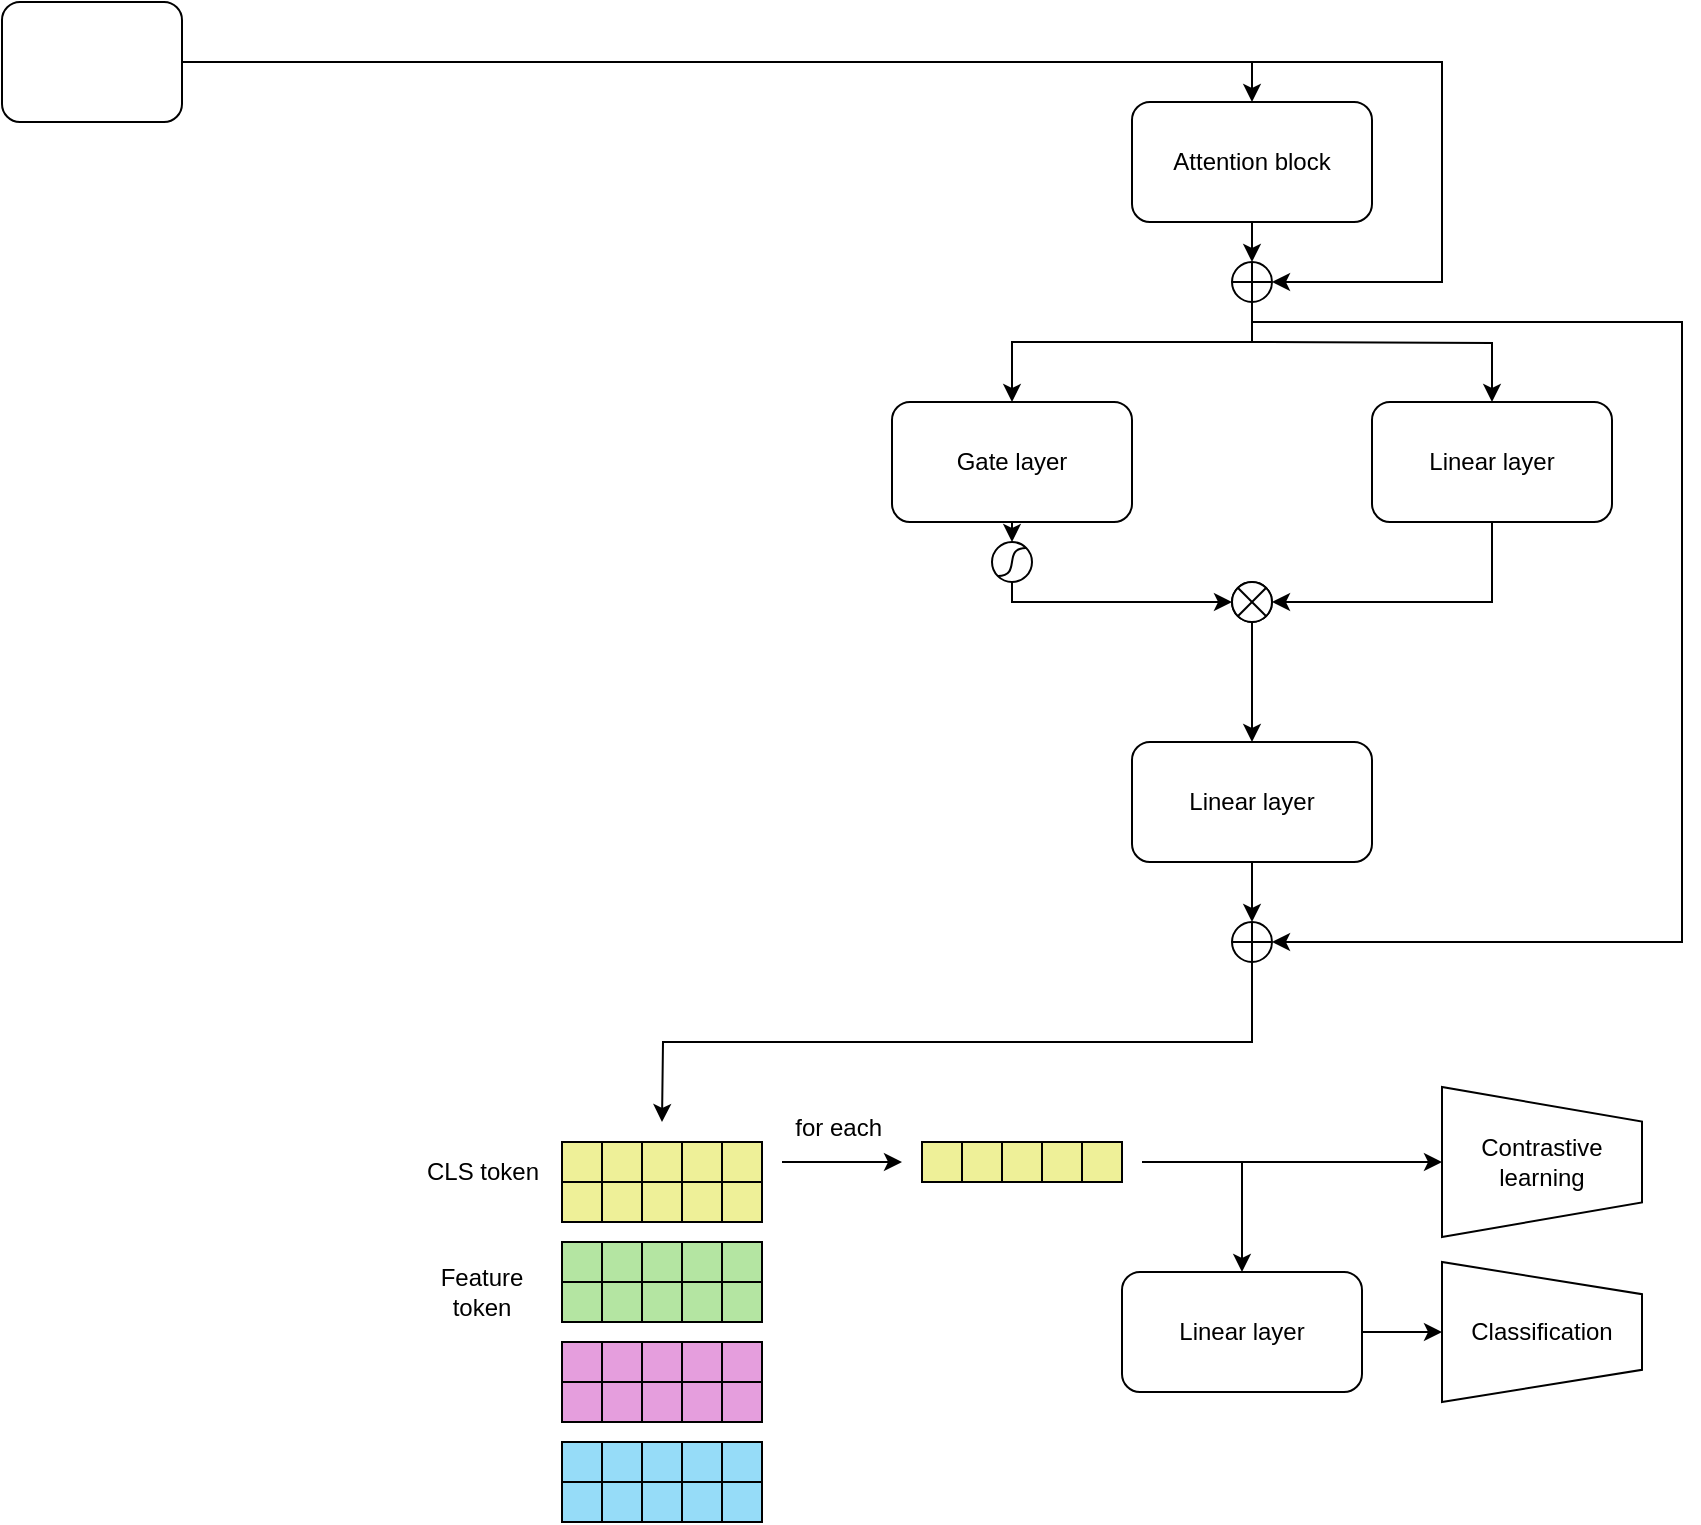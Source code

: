 <mxfile version="26.0.16">
  <diagram name="Page-1" id="VYNopzWsXOPkZ_Rhxfwm">
    <mxGraphModel dx="1775" dy="535" grid="1" gridSize="10" guides="1" tooltips="1" connect="1" arrows="1" fold="1" page="1" pageScale="1" pageWidth="850" pageHeight="1100" math="0" shadow="0">
      <root>
        <mxCell id="0" />
        <mxCell id="1" parent="0" />
        <mxCell id="lj117l4O_4laCSOWSe7Z-11" style="edgeStyle=none;rounded=0;orthogonalLoop=1;jettySize=auto;html=1;exitX=0.5;exitY=1;exitDx=0;exitDy=0;entryX=0.5;entryY=0;entryDx=0;entryDy=0;" edge="1" parent="1" source="lj117l4O_4laCSOWSe7Z-1" target="lj117l4O_4laCSOWSe7Z-10">
          <mxGeometry relative="1" as="geometry" />
        </mxCell>
        <mxCell id="lj117l4O_4laCSOWSe7Z-1" value="Attention block" style="rounded=1;whiteSpace=wrap;html=1;" vertex="1" parent="1">
          <mxGeometry x="365" y="130" width="120" height="60" as="geometry" />
        </mxCell>
        <mxCell id="lj117l4O_4laCSOWSe7Z-17" style="edgeStyle=orthogonalEdgeStyle;rounded=0;orthogonalLoop=1;jettySize=auto;html=1;exitX=0.5;exitY=1;exitDx=0;exitDy=0;entryX=1;entryY=0.5;entryDx=0;entryDy=0;" edge="1" parent="1" source="lj117l4O_4laCSOWSe7Z-2" target="lj117l4O_4laCSOWSe7Z-15">
          <mxGeometry relative="1" as="geometry" />
        </mxCell>
        <mxCell id="lj117l4O_4laCSOWSe7Z-2" value="Linear layer" style="rounded=1;whiteSpace=wrap;html=1;" vertex="1" parent="1">
          <mxGeometry x="485" y="280" width="120" height="60" as="geometry" />
        </mxCell>
        <mxCell id="lj117l4O_4laCSOWSe7Z-3" value="Gate layer" style="rounded=1;whiteSpace=wrap;html=1;" vertex="1" parent="1">
          <mxGeometry x="245" y="280" width="120" height="60" as="geometry" />
        </mxCell>
        <mxCell id="lj117l4O_4laCSOWSe7Z-20" style="edgeStyle=none;rounded=0;orthogonalLoop=1;jettySize=auto;html=1;exitX=0.5;exitY=1;exitDx=0;exitDy=0;entryX=0.5;entryY=0;entryDx=0;entryDy=0;" edge="1" parent="1" source="lj117l4O_4laCSOWSe7Z-4" target="lj117l4O_4laCSOWSe7Z-19">
          <mxGeometry relative="1" as="geometry" />
        </mxCell>
        <mxCell id="lj117l4O_4laCSOWSe7Z-4" value="Linear layer" style="rounded=1;whiteSpace=wrap;html=1;" vertex="1" parent="1">
          <mxGeometry x="365" y="450" width="120" height="60" as="geometry" />
        </mxCell>
        <mxCell id="lj117l4O_4laCSOWSe7Z-7" style="edgeStyle=orthogonalEdgeStyle;rounded=0;orthogonalLoop=1;jettySize=auto;html=1;exitX=1;exitY=0.5;exitDx=0;exitDy=0;entryX=0.5;entryY=0;entryDx=0;entryDy=0;" edge="1" parent="1" source="lj117l4O_4laCSOWSe7Z-6" target="lj117l4O_4laCSOWSe7Z-1">
          <mxGeometry relative="1" as="geometry" />
        </mxCell>
        <mxCell id="lj117l4O_4laCSOWSe7Z-6" value="" style="rounded=1;whiteSpace=wrap;html=1;" vertex="1" parent="1">
          <mxGeometry x="-200" y="80" width="90" height="60" as="geometry" />
        </mxCell>
        <mxCell id="lj117l4O_4laCSOWSe7Z-9" value="" style="edgeStyle=orthogonalEdgeStyle;orthogonalLoop=1;jettySize=auto;html=1;rounded=0;entryX=1;entryY=0.5;entryDx=0;entryDy=0;" edge="1" parent="1" target="lj117l4O_4laCSOWSe7Z-10">
          <mxGeometry width="80" relative="1" as="geometry">
            <mxPoint x="425" y="110" as="sourcePoint" />
            <mxPoint x="510" y="210" as="targetPoint" />
            <Array as="points">
              <mxPoint x="520" y="110" />
              <mxPoint x="520" y="220" />
            </Array>
          </mxGeometry>
        </mxCell>
        <mxCell id="lj117l4O_4laCSOWSe7Z-12" style="edgeStyle=orthogonalEdgeStyle;rounded=0;orthogonalLoop=1;jettySize=auto;html=1;exitX=0.5;exitY=1;exitDx=0;exitDy=0;entryX=0.5;entryY=0;entryDx=0;entryDy=0;" edge="1" parent="1" source="lj117l4O_4laCSOWSe7Z-10" target="lj117l4O_4laCSOWSe7Z-3">
          <mxGeometry relative="1" as="geometry">
            <Array as="points">
              <mxPoint x="425" y="250" />
              <mxPoint x="305" y="250" />
            </Array>
          </mxGeometry>
        </mxCell>
        <mxCell id="lj117l4O_4laCSOWSe7Z-10" value="" style="shape=orEllipse;perimeter=ellipsePerimeter;whiteSpace=wrap;html=1;backgroundOutline=1;" vertex="1" parent="1">
          <mxGeometry x="415" y="210" width="20" height="20" as="geometry" />
        </mxCell>
        <mxCell id="lj117l4O_4laCSOWSe7Z-13" value="" style="edgeStyle=orthogonalEdgeStyle;orthogonalLoop=1;jettySize=auto;html=1;rounded=0;entryX=0.5;entryY=0;entryDx=0;entryDy=0;" edge="1" parent="1" target="lj117l4O_4laCSOWSe7Z-2">
          <mxGeometry width="80" relative="1" as="geometry">
            <mxPoint x="420" y="250" as="sourcePoint" />
            <mxPoint x="480" y="240" as="targetPoint" />
          </mxGeometry>
        </mxCell>
        <mxCell id="lj117l4O_4laCSOWSe7Z-15" value="" style="ellipse;whiteSpace=wrap;html=1;" vertex="1" parent="1">
          <mxGeometry x="415" y="370" width="20" height="20" as="geometry" />
        </mxCell>
        <mxCell id="lj117l4O_4laCSOWSe7Z-22" style="edgeStyle=none;rounded=0;orthogonalLoop=1;jettySize=auto;html=1;exitX=0.5;exitY=1;exitDx=0;exitDy=0;entryX=0.5;entryY=0;entryDx=0;entryDy=0;" edge="1" parent="1" source="lj117l4O_4laCSOWSe7Z-18" target="lj117l4O_4laCSOWSe7Z-4">
          <mxGeometry relative="1" as="geometry" />
        </mxCell>
        <mxCell id="lj117l4O_4laCSOWSe7Z-18" value="" style="shape=sumEllipse;perimeter=ellipsePerimeter;whiteSpace=wrap;html=1;backgroundOutline=1;" vertex="1" parent="1">
          <mxGeometry x="415" y="370" width="20" height="20" as="geometry" />
        </mxCell>
        <mxCell id="lj117l4O_4laCSOWSe7Z-23" style="edgeStyle=orthogonalEdgeStyle;rounded=0;orthogonalLoop=1;jettySize=auto;html=1;exitX=0.5;exitY=1;exitDx=0;exitDy=0;" edge="1" parent="1" source="lj117l4O_4laCSOWSe7Z-19">
          <mxGeometry relative="1" as="geometry">
            <mxPoint x="130" y="640" as="targetPoint" />
          </mxGeometry>
        </mxCell>
        <mxCell id="lj117l4O_4laCSOWSe7Z-19" value="" style="shape=orEllipse;perimeter=ellipsePerimeter;whiteSpace=wrap;html=1;backgroundOutline=1;" vertex="1" parent="1">
          <mxGeometry x="415" y="540" width="20" height="20" as="geometry" />
        </mxCell>
        <mxCell id="lj117l4O_4laCSOWSe7Z-21" value="" style="edgeStyle=orthogonalEdgeStyle;orthogonalLoop=1;jettySize=auto;html=1;rounded=0;entryX=1;entryY=0.5;entryDx=0;entryDy=0;" edge="1" parent="1" target="lj117l4O_4laCSOWSe7Z-19">
          <mxGeometry width="80" relative="1" as="geometry">
            <mxPoint x="425" y="240" as="sourcePoint" />
            <mxPoint x="480" y="440" as="targetPoint" />
            <Array as="points">
              <mxPoint x="640" y="240" />
              <mxPoint x="640" y="550" />
            </Array>
          </mxGeometry>
        </mxCell>
        <mxCell id="lj117l4O_4laCSOWSe7Z-25" value="" style="edgeStyle=orthogonalEdgeStyle;rounded=0;orthogonalLoop=1;jettySize=auto;html=1;exitX=0.5;exitY=1;exitDx=0;exitDy=0;entryX=0.5;entryY=0;entryDx=0;entryDy=0;" edge="1" parent="1" source="lj117l4O_4laCSOWSe7Z-3" target="lj117l4O_4laCSOWSe7Z-79">
          <mxGeometry relative="1" as="geometry">
            <mxPoint x="305" y="340" as="sourcePoint" />
            <mxPoint x="305" y="350" as="targetPoint" />
          </mxGeometry>
        </mxCell>
        <mxCell id="lj117l4O_4laCSOWSe7Z-65" value="" style="rounded=0;whiteSpace=wrap;html=1;fillColor=#EEF098;strokeColor=#000000;" vertex="1" parent="1">
          <mxGeometry x="320" y="650" width="20" height="20" as="geometry" />
        </mxCell>
        <mxCell id="lj117l4O_4laCSOWSe7Z-66" value="" style="rounded=0;whiteSpace=wrap;html=1;fillColor=#EEF098;strokeColor=#000000;" vertex="1" parent="1">
          <mxGeometry x="300" y="650" width="20" height="20" as="geometry" />
        </mxCell>
        <mxCell id="lj117l4O_4laCSOWSe7Z-67" value="" style="rounded=0;whiteSpace=wrap;html=1;fillColor=#EEF098;strokeColor=#000000;" vertex="1" parent="1">
          <mxGeometry x="280" y="650" width="20" height="20" as="geometry" />
        </mxCell>
        <mxCell id="lj117l4O_4laCSOWSe7Z-68" value="" style="rounded=0;whiteSpace=wrap;html=1;fillColor=#EEF098;strokeColor=#000000;" vertex="1" parent="1">
          <mxGeometry x="260" y="650" width="20" height="20" as="geometry" />
        </mxCell>
        <mxCell id="lj117l4O_4laCSOWSe7Z-69" value="" style="rounded=0;whiteSpace=wrap;html=1;fillColor=#EEF098;strokeColor=#000000;" vertex="1" parent="1">
          <mxGeometry x="340" y="650" width="20" height="20" as="geometry" />
        </mxCell>
        <mxCell id="lj117l4O_4laCSOWSe7Z-71" value="" style="edgeStyle=none;orthogonalLoop=1;jettySize=auto;html=1;rounded=0;" edge="1" parent="1">
          <mxGeometry width="80" relative="1" as="geometry">
            <mxPoint x="190" y="660" as="sourcePoint" />
            <mxPoint x="250" y="660" as="targetPoint" />
            <Array as="points" />
          </mxGeometry>
        </mxCell>
        <mxCell id="lj117l4O_4laCSOWSe7Z-73" value="Contrastive learning" style="verticalLabelPosition=middle;verticalAlign=middle;html=1;shape=trapezoid;perimeter=trapezoidPerimeter;whiteSpace=wrap;size=0.23;arcSize=10;flipV=1;labelPosition=center;align=center;direction=south;" vertex="1" parent="1">
          <mxGeometry x="520" y="622.5" width="100" height="75" as="geometry" />
        </mxCell>
        <mxCell id="lj117l4O_4laCSOWSe7Z-74" value="Classification" style="verticalLabelPosition=middle;verticalAlign=middle;html=1;shape=trapezoid;perimeter=trapezoidPerimeter;whiteSpace=wrap;size=0.23;arcSize=10;flipV=1;labelPosition=center;align=center;direction=south;" vertex="1" parent="1">
          <mxGeometry x="520" y="710" width="100" height="70" as="geometry" />
        </mxCell>
        <mxCell id="lj117l4O_4laCSOWSe7Z-77" style="edgeStyle=none;rounded=0;orthogonalLoop=1;jettySize=auto;html=1;exitX=1;exitY=0.5;exitDx=0;exitDy=0;entryX=0.5;entryY=1;entryDx=0;entryDy=0;" edge="1" parent="1" source="lj117l4O_4laCSOWSe7Z-75" target="lj117l4O_4laCSOWSe7Z-74">
          <mxGeometry relative="1" as="geometry" />
        </mxCell>
        <mxCell id="lj117l4O_4laCSOWSe7Z-75" value="Linear layer" style="rounded=1;whiteSpace=wrap;html=1;" vertex="1" parent="1">
          <mxGeometry x="360" y="715" width="120" height="60" as="geometry" />
        </mxCell>
        <mxCell id="lj117l4O_4laCSOWSe7Z-76" value="" style="edgeStyle=none;orthogonalLoop=1;jettySize=auto;html=1;rounded=0;" edge="1" parent="1">
          <mxGeometry width="80" relative="1" as="geometry">
            <mxPoint x="370" y="660" as="sourcePoint" />
            <mxPoint x="520" y="660" as="targetPoint" />
            <Array as="points" />
          </mxGeometry>
        </mxCell>
        <mxCell id="lj117l4O_4laCSOWSe7Z-78" value="" style="edgeStyle=none;orthogonalLoop=1;jettySize=auto;html=1;rounded=0;entryX=0.5;entryY=0;entryDx=0;entryDy=0;" edge="1" parent="1" target="lj117l4O_4laCSOWSe7Z-75">
          <mxGeometry width="80" relative="1" as="geometry">
            <mxPoint x="420" y="660" as="sourcePoint" />
            <mxPoint x="510" y="730" as="targetPoint" />
            <Array as="points" />
          </mxGeometry>
        </mxCell>
        <mxCell id="lj117l4O_4laCSOWSe7Z-80" style="edgeStyle=orthogonalEdgeStyle;rounded=0;orthogonalLoop=1;jettySize=auto;html=1;exitX=0.5;exitY=1;exitDx=0;exitDy=0;entryX=0;entryY=0.5;entryDx=0;entryDy=0;" edge="1" parent="1" source="lj117l4O_4laCSOWSe7Z-79" target="lj117l4O_4laCSOWSe7Z-18">
          <mxGeometry relative="1" as="geometry">
            <Array as="points">
              <mxPoint x="305" y="380" />
            </Array>
          </mxGeometry>
        </mxCell>
        <mxCell id="lj117l4O_4laCSOWSe7Z-79" value="" style="shape=stencil(tZTdbsMgDIWfhtuJH1Xb7ZRt78Fad0GjgIC26dvPCclUp0taTYkUIdkHPh8Chqkq1ToAk7xm6o1JKTjHEePzKNYpwDaX5ElHoz8tFCXl6L/hbHa5ZxhXQzS5VdU74684p/1UtfXOIcR4l4hypSNMG4dreVNgffkLiQLyD5Ah9iZLlsmPx7FPm3XAYiW/FDu4X9zvcmDqWKx1cIuBxf+xqsLM1OVW1d5H+Ir+6HZ/mtkba0sPzTgGa01IcKcvxk07buop+t3yD3kMun0BboRBPvjTlX9Bj/FlM+fw99yOsTBEWfU8QASlNLLEctAlLdooOv+iqD61Q8xPbHLmH3bLbu5Aly2Pb5f4AQ==);whiteSpace=wrap;html=1;" vertex="1" parent="1">
          <mxGeometry x="295" y="350" width="20" height="20" as="geometry" />
        </mxCell>
        <mxCell id="lj117l4O_4laCSOWSe7Z-81" value="for each&amp;nbsp;" style="text;html=1;align=center;verticalAlign=middle;whiteSpace=wrap;rounded=0;" vertex="1" parent="1">
          <mxGeometry x="150" y="608" width="140" height="70" as="geometry" />
        </mxCell>
        <mxCell id="lj117l4O_4laCSOWSe7Z-82" value="CLS token" style="text;html=1;align=center;verticalAlign=middle;resizable=0;points=[];autosize=1;strokeColor=none;fillColor=none;" vertex="1" parent="1">
          <mxGeometry y="650" width="80" height="30" as="geometry" />
        </mxCell>
        <mxCell id="lj117l4O_4laCSOWSe7Z-83" value="Feature token" style="text;html=1;align=center;verticalAlign=middle;whiteSpace=wrap;rounded=0;" vertex="1" parent="1">
          <mxGeometry x="10" y="710" width="60" height="30" as="geometry" />
        </mxCell>
        <mxCell id="lj117l4O_4laCSOWSe7Z-84" value="" style="rounded=0;whiteSpace=wrap;html=1;fillColor=#EEF098;strokeColor=#000000;" vertex="1" parent="1">
          <mxGeometry x="140" y="650" width="20" height="20" as="geometry" />
        </mxCell>
        <mxCell id="lj117l4O_4laCSOWSe7Z-85" value="" style="rounded=0;whiteSpace=wrap;html=1;fillColor=#EEF098;strokeColor=#000000;" vertex="1" parent="1">
          <mxGeometry x="120" y="650" width="20" height="20" as="geometry" />
        </mxCell>
        <mxCell id="lj117l4O_4laCSOWSe7Z-86" value="" style="rounded=0;whiteSpace=wrap;html=1;fillColor=#EEF098;strokeColor=#000000;" vertex="1" parent="1">
          <mxGeometry x="100" y="650" width="20" height="20" as="geometry" />
        </mxCell>
        <mxCell id="lj117l4O_4laCSOWSe7Z-87" value="" style="rounded=0;whiteSpace=wrap;html=1;fillColor=#EEF098;strokeColor=#000000;" vertex="1" parent="1">
          <mxGeometry x="80" y="650" width="20" height="20" as="geometry" />
        </mxCell>
        <mxCell id="lj117l4O_4laCSOWSe7Z-88" value="" style="rounded=0;whiteSpace=wrap;html=1;fillColor=#EEF098;strokeColor=#000000;" vertex="1" parent="1">
          <mxGeometry x="160" y="650" width="20" height="20" as="geometry" />
        </mxCell>
        <mxCell id="lj117l4O_4laCSOWSe7Z-89" value="" style="rounded=0;whiteSpace=wrap;html=1;fillColor=#EEF098;strokeColor=#000000;" vertex="1" parent="1">
          <mxGeometry x="140" y="670" width="20" height="20" as="geometry" />
        </mxCell>
        <mxCell id="lj117l4O_4laCSOWSe7Z-90" value="" style="rounded=0;whiteSpace=wrap;html=1;fillColor=#EEF098;strokeColor=#000000;" vertex="1" parent="1">
          <mxGeometry x="120" y="670" width="20" height="20" as="geometry" />
        </mxCell>
        <mxCell id="lj117l4O_4laCSOWSe7Z-91" value="" style="rounded=0;whiteSpace=wrap;html=1;fillColor=#EEF098;strokeColor=#000000;" vertex="1" parent="1">
          <mxGeometry x="100" y="670" width="20" height="20" as="geometry" />
        </mxCell>
        <mxCell id="lj117l4O_4laCSOWSe7Z-92" value="" style="rounded=0;whiteSpace=wrap;html=1;fillColor=#EEF098;strokeColor=#000000;" vertex="1" parent="1">
          <mxGeometry x="80" y="670" width="20" height="20" as="geometry" />
        </mxCell>
        <mxCell id="lj117l4O_4laCSOWSe7Z-93" value="" style="rounded=0;whiteSpace=wrap;html=1;fillColor=#EEF098;strokeColor=#000000;" vertex="1" parent="1">
          <mxGeometry x="160" y="670" width="20" height="20" as="geometry" />
        </mxCell>
        <mxCell id="lj117l4O_4laCSOWSe7Z-94" value="" style="rounded=0;whiteSpace=wrap;html=1;fillColor=#B4E5A2;strokeColor=#000000;" vertex="1" parent="1">
          <mxGeometry x="140" y="700" width="20" height="20" as="geometry" />
        </mxCell>
        <mxCell id="lj117l4O_4laCSOWSe7Z-95" value="" style="rounded=0;whiteSpace=wrap;html=1;fillColor=#B4E5A2;strokeColor=#000000;" vertex="1" parent="1">
          <mxGeometry x="120" y="700" width="20" height="20" as="geometry" />
        </mxCell>
        <mxCell id="lj117l4O_4laCSOWSe7Z-96" value="" style="rounded=0;whiteSpace=wrap;html=1;fillColor=#B4E5A2;strokeColor=#000000;" vertex="1" parent="1">
          <mxGeometry x="100" y="700" width="20" height="20" as="geometry" />
        </mxCell>
        <mxCell id="lj117l4O_4laCSOWSe7Z-97" value="" style="rounded=0;whiteSpace=wrap;html=1;fillColor=#B4E5A2;strokeColor=#000000;" vertex="1" parent="1">
          <mxGeometry x="80" y="700" width="20" height="20" as="geometry" />
        </mxCell>
        <mxCell id="lj117l4O_4laCSOWSe7Z-98" value="" style="rounded=0;whiteSpace=wrap;html=1;fillColor=#B4E5A2;strokeColor=#000000;" vertex="1" parent="1">
          <mxGeometry x="160" y="700" width="20" height="20" as="geometry" />
        </mxCell>
        <mxCell id="lj117l4O_4laCSOWSe7Z-99" value="" style="rounded=0;whiteSpace=wrap;html=1;fillColor=#B4E5A2;strokeColor=#000000;" vertex="1" parent="1">
          <mxGeometry x="140" y="720" width="20" height="20" as="geometry" />
        </mxCell>
        <mxCell id="lj117l4O_4laCSOWSe7Z-100" value="" style="rounded=0;whiteSpace=wrap;html=1;fillColor=#B4E5A2;strokeColor=#000000;" vertex="1" parent="1">
          <mxGeometry x="120" y="720" width="20" height="20" as="geometry" />
        </mxCell>
        <mxCell id="lj117l4O_4laCSOWSe7Z-101" value="" style="rounded=0;whiteSpace=wrap;html=1;fillColor=#B4E5A2;strokeColor=#000000;" vertex="1" parent="1">
          <mxGeometry x="100" y="720" width="20" height="20" as="geometry" />
        </mxCell>
        <mxCell id="lj117l4O_4laCSOWSe7Z-102" value="" style="rounded=0;whiteSpace=wrap;html=1;fillColor=#B4E5A2;strokeColor=#000000;" vertex="1" parent="1">
          <mxGeometry x="80" y="720" width="20" height="20" as="geometry" />
        </mxCell>
        <mxCell id="lj117l4O_4laCSOWSe7Z-103" value="" style="rounded=0;whiteSpace=wrap;html=1;fillColor=#B4E5A2;strokeColor=#000000;" vertex="1" parent="1">
          <mxGeometry x="160" y="720" width="20" height="20" as="geometry" />
        </mxCell>
        <mxCell id="lj117l4O_4laCSOWSe7Z-104" value="" style="rounded=0;whiteSpace=wrap;html=1;fillColor=#E59EDD;strokeColor=#000000;" vertex="1" parent="1">
          <mxGeometry x="140" y="750" width="20" height="20" as="geometry" />
        </mxCell>
        <mxCell id="lj117l4O_4laCSOWSe7Z-105" value="" style="rounded=0;whiteSpace=wrap;html=1;fillColor=#E59EDD;strokeColor=#000000;" vertex="1" parent="1">
          <mxGeometry x="120" y="750" width="20" height="20" as="geometry" />
        </mxCell>
        <mxCell id="lj117l4O_4laCSOWSe7Z-106" value="" style="rounded=0;whiteSpace=wrap;html=1;fillColor=#E59EDD;strokeColor=#000000;" vertex="1" parent="1">
          <mxGeometry x="100" y="750" width="20" height="20" as="geometry" />
        </mxCell>
        <mxCell id="lj117l4O_4laCSOWSe7Z-107" value="" style="rounded=0;whiteSpace=wrap;html=1;fillColor=#E59EDD;strokeColor=#000000;" vertex="1" parent="1">
          <mxGeometry x="80" y="750" width="20" height="20" as="geometry" />
        </mxCell>
        <mxCell id="lj117l4O_4laCSOWSe7Z-108" value="" style="rounded=0;whiteSpace=wrap;html=1;fillColor=#E59EDD;strokeColor=#000000;" vertex="1" parent="1">
          <mxGeometry x="160" y="750" width="20" height="20" as="geometry" />
        </mxCell>
        <mxCell id="lj117l4O_4laCSOWSe7Z-109" value="" style="rounded=0;whiteSpace=wrap;html=1;fillColor=#E59EDD;strokeColor=#000000;" vertex="1" parent="1">
          <mxGeometry x="140" y="770" width="20" height="20" as="geometry" />
        </mxCell>
        <mxCell id="lj117l4O_4laCSOWSe7Z-110" value="" style="rounded=0;whiteSpace=wrap;html=1;fillColor=#E59EDD;strokeColor=#000000;" vertex="1" parent="1">
          <mxGeometry x="120" y="770" width="20" height="20" as="geometry" />
        </mxCell>
        <mxCell id="lj117l4O_4laCSOWSe7Z-111" value="" style="rounded=0;whiteSpace=wrap;html=1;fillColor=#E59EDD;strokeColor=#000000;" vertex="1" parent="1">
          <mxGeometry x="100" y="770" width="20" height="20" as="geometry" />
        </mxCell>
        <mxCell id="lj117l4O_4laCSOWSe7Z-112" value="" style="rounded=0;whiteSpace=wrap;html=1;fillColor=#E59EDD;strokeColor=#000000;" vertex="1" parent="1">
          <mxGeometry x="80" y="770" width="20" height="20" as="geometry" />
        </mxCell>
        <mxCell id="lj117l4O_4laCSOWSe7Z-113" value="" style="rounded=0;whiteSpace=wrap;html=1;fillColor=#E59EDD;strokeColor=#000000;" vertex="1" parent="1">
          <mxGeometry x="160" y="770" width="20" height="20" as="geometry" />
        </mxCell>
        <mxCell id="lj117l4O_4laCSOWSe7Z-114" value="" style="rounded=0;whiteSpace=wrap;html=1;fillColor=#96DCF8;strokeColor=#000000;" vertex="1" parent="1">
          <mxGeometry x="140" y="800" width="20" height="20" as="geometry" />
        </mxCell>
        <mxCell id="lj117l4O_4laCSOWSe7Z-115" value="" style="rounded=0;whiteSpace=wrap;html=1;fillColor=#96DCF8;strokeColor=#000000;" vertex="1" parent="1">
          <mxGeometry x="120" y="800" width="20" height="20" as="geometry" />
        </mxCell>
        <mxCell id="lj117l4O_4laCSOWSe7Z-116" value="" style="rounded=0;whiteSpace=wrap;html=1;fillColor=#96DCF8;strokeColor=#000000;" vertex="1" parent="1">
          <mxGeometry x="100" y="800" width="20" height="20" as="geometry" />
        </mxCell>
        <mxCell id="lj117l4O_4laCSOWSe7Z-117" value="" style="rounded=0;whiteSpace=wrap;html=1;fillColor=#96DCF8;strokeColor=#000000;" vertex="1" parent="1">
          <mxGeometry x="80" y="800" width="20" height="20" as="geometry" />
        </mxCell>
        <mxCell id="lj117l4O_4laCSOWSe7Z-118" value="" style="rounded=0;whiteSpace=wrap;html=1;fillColor=#96DCF8;strokeColor=#000000;" vertex="1" parent="1">
          <mxGeometry x="160" y="800" width="20" height="20" as="geometry" />
        </mxCell>
        <mxCell id="lj117l4O_4laCSOWSe7Z-119" value="" style="rounded=0;whiteSpace=wrap;html=1;fillColor=#96DCF8;strokeColor=#000000;" vertex="1" parent="1">
          <mxGeometry x="140" y="820" width="20" height="20" as="geometry" />
        </mxCell>
        <mxCell id="lj117l4O_4laCSOWSe7Z-120" value="" style="rounded=0;whiteSpace=wrap;html=1;fillColor=#96DCF8;strokeColor=#000000;" vertex="1" parent="1">
          <mxGeometry x="120" y="820" width="20" height="20" as="geometry" />
        </mxCell>
        <mxCell id="lj117l4O_4laCSOWSe7Z-121" value="" style="rounded=0;whiteSpace=wrap;html=1;fillColor=#96DCF8;strokeColor=#000000;" vertex="1" parent="1">
          <mxGeometry x="100" y="820" width="20" height="20" as="geometry" />
        </mxCell>
        <mxCell id="lj117l4O_4laCSOWSe7Z-122" value="" style="rounded=0;whiteSpace=wrap;html=1;fillColor=#96DCF8;strokeColor=#000000;" vertex="1" parent="1">
          <mxGeometry x="80" y="820" width="20" height="20" as="geometry" />
        </mxCell>
        <mxCell id="lj117l4O_4laCSOWSe7Z-123" value="" style="rounded=0;whiteSpace=wrap;html=1;fillColor=#96DCF8;strokeColor=#000000;" vertex="1" parent="1">
          <mxGeometry x="160" y="820" width="20" height="20" as="geometry" />
        </mxCell>
      </root>
    </mxGraphModel>
  </diagram>
</mxfile>
